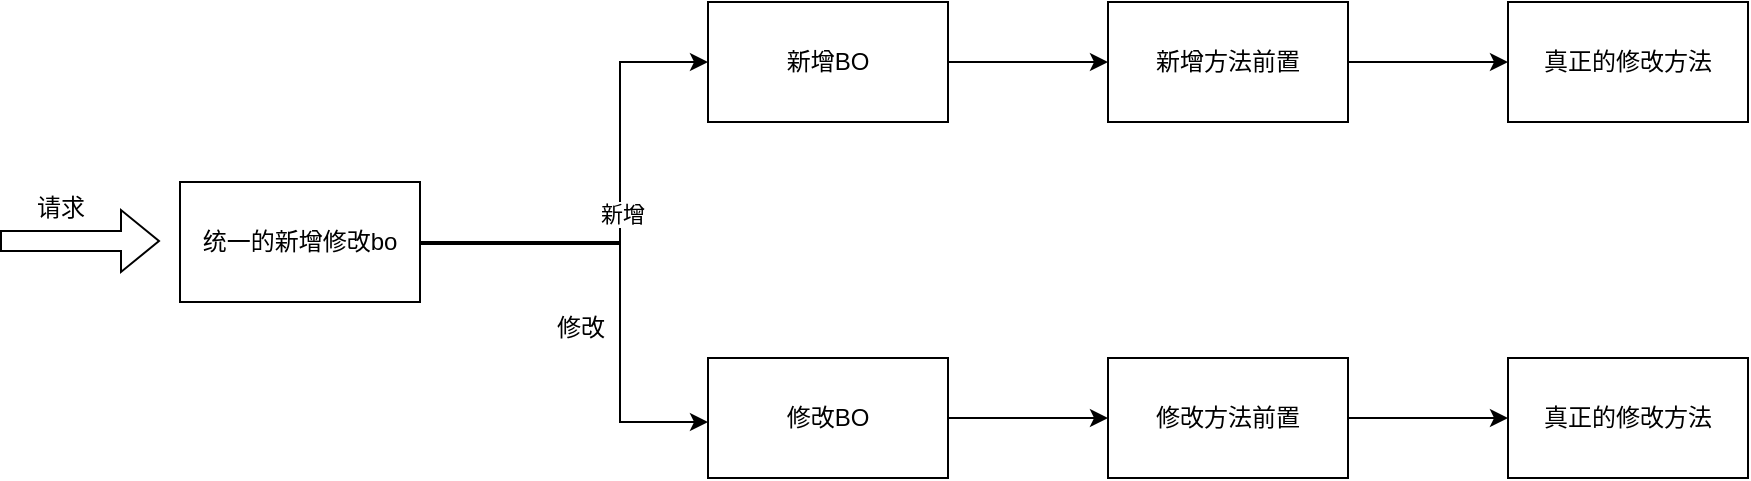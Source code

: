 <mxfile version="24.8.4">
  <diagram name="第 1 页" id="img6aUtkF5k5bley2Pda">
    <mxGraphModel dx="2074" dy="1098" grid="1" gridSize="10" guides="1" tooltips="1" connect="1" arrows="1" fold="1" page="1" pageScale="1" pageWidth="827" pageHeight="1169" math="0" shadow="0">
      <root>
        <mxCell id="0" />
        <mxCell id="1" parent="0" />
        <mxCell id="pIQmo3R34BFtmkFE47-W-1" value="统一的新增修改bo" style="rounded=0;whiteSpace=wrap;html=1;" vertex="1" parent="1">
          <mxGeometry x="150" y="350" width="120" height="60" as="geometry" />
        </mxCell>
        <mxCell id="pIQmo3R34BFtmkFE47-W-4" value="" style="shape=flexArrow;endArrow=classic;html=1;rounded=0;" edge="1" parent="1">
          <mxGeometry width="50" height="50" relative="1" as="geometry">
            <mxPoint x="60" y="379.5" as="sourcePoint" />
            <mxPoint x="140" y="379.5" as="targetPoint" />
          </mxGeometry>
        </mxCell>
        <mxCell id="pIQmo3R34BFtmkFE47-W-5" value="请求" style="text;html=1;align=center;verticalAlign=middle;resizable=0;points=[];autosize=1;strokeColor=none;fillColor=none;" vertex="1" parent="1">
          <mxGeometry x="65" y="348" width="50" height="30" as="geometry" />
        </mxCell>
        <mxCell id="pIQmo3R34BFtmkFE47-W-7" value="" style="endArrow=classic;html=1;rounded=0;edgeStyle=orthogonalEdgeStyle;" edge="1" parent="1" target="pIQmo3R34BFtmkFE47-W-10">
          <mxGeometry width="50" height="50" relative="1" as="geometry">
            <mxPoint x="270" y="380" as="sourcePoint" />
            <mxPoint x="380" y="380" as="targetPoint" />
            <Array as="points">
              <mxPoint x="270" y="381" />
              <mxPoint x="370" y="381" />
              <mxPoint x="370" y="290" />
            </Array>
          </mxGeometry>
        </mxCell>
        <mxCell id="pIQmo3R34BFtmkFE47-W-9" value="新增" style="edgeLabel;html=1;align=center;verticalAlign=middle;resizable=0;points=[];" vertex="1" connectable="0" parent="pIQmo3R34BFtmkFE47-W-7">
          <mxGeometry x="-0.018" y="-1" relative="1" as="geometry">
            <mxPoint as="offset" />
          </mxGeometry>
        </mxCell>
        <mxCell id="pIQmo3R34BFtmkFE47-W-16" value="" style="edgeStyle=orthogonalEdgeStyle;rounded=0;orthogonalLoop=1;jettySize=auto;html=1;" edge="1" parent="1" source="pIQmo3R34BFtmkFE47-W-10" target="pIQmo3R34BFtmkFE47-W-15">
          <mxGeometry relative="1" as="geometry" />
        </mxCell>
        <mxCell id="pIQmo3R34BFtmkFE47-W-10" value="新增BO" style="rounded=0;whiteSpace=wrap;html=1;" vertex="1" parent="1">
          <mxGeometry x="414" y="260" width="120" height="60" as="geometry" />
        </mxCell>
        <mxCell id="pIQmo3R34BFtmkFE47-W-18" value="" style="edgeStyle=orthogonalEdgeStyle;rounded=0;orthogonalLoop=1;jettySize=auto;html=1;" edge="1" parent="1" source="pIQmo3R34BFtmkFE47-W-11" target="pIQmo3R34BFtmkFE47-W-17">
          <mxGeometry relative="1" as="geometry" />
        </mxCell>
        <mxCell id="pIQmo3R34BFtmkFE47-W-11" value="修改BO" style="rounded=0;whiteSpace=wrap;html=1;" vertex="1" parent="1">
          <mxGeometry x="414" y="438" width="120" height="60" as="geometry" />
        </mxCell>
        <mxCell id="pIQmo3R34BFtmkFE47-W-12" value="" style="endArrow=classic;html=1;rounded=0;edgeStyle=orthogonalEdgeStyle;" edge="1" parent="1" source="pIQmo3R34BFtmkFE47-W-1" target="pIQmo3R34BFtmkFE47-W-11">
          <mxGeometry width="50" height="50" relative="1" as="geometry">
            <mxPoint x="270" y="390" as="sourcePoint" />
            <mxPoint x="320" y="340" as="targetPoint" />
            <Array as="points">
              <mxPoint x="370" y="380" />
              <mxPoint x="370" y="470" />
            </Array>
          </mxGeometry>
        </mxCell>
        <mxCell id="pIQmo3R34BFtmkFE47-W-13" value="修改" style="text;html=1;align=center;verticalAlign=middle;resizable=0;points=[];autosize=1;strokeColor=none;fillColor=none;" vertex="1" parent="1">
          <mxGeometry x="325" y="408" width="50" height="30" as="geometry" />
        </mxCell>
        <mxCell id="pIQmo3R34BFtmkFE47-W-20" value="" style="edgeStyle=orthogonalEdgeStyle;rounded=0;orthogonalLoop=1;jettySize=auto;html=1;" edge="1" parent="1" source="pIQmo3R34BFtmkFE47-W-15" target="pIQmo3R34BFtmkFE47-W-19">
          <mxGeometry relative="1" as="geometry" />
        </mxCell>
        <mxCell id="pIQmo3R34BFtmkFE47-W-15" value="新增方法前置" style="rounded=0;whiteSpace=wrap;html=1;" vertex="1" parent="1">
          <mxGeometry x="614" y="260" width="120" height="60" as="geometry" />
        </mxCell>
        <mxCell id="pIQmo3R34BFtmkFE47-W-22" value="" style="edgeStyle=orthogonalEdgeStyle;rounded=0;orthogonalLoop=1;jettySize=auto;html=1;" edge="1" parent="1" source="pIQmo3R34BFtmkFE47-W-17" target="pIQmo3R34BFtmkFE47-W-21">
          <mxGeometry relative="1" as="geometry" />
        </mxCell>
        <mxCell id="pIQmo3R34BFtmkFE47-W-17" value="修改方法前置" style="rounded=0;whiteSpace=wrap;html=1;" vertex="1" parent="1">
          <mxGeometry x="614" y="438" width="120" height="60" as="geometry" />
        </mxCell>
        <mxCell id="pIQmo3R34BFtmkFE47-W-19" value="真正的修改方法" style="rounded=0;whiteSpace=wrap;html=1;" vertex="1" parent="1">
          <mxGeometry x="814" y="260" width="120" height="60" as="geometry" />
        </mxCell>
        <mxCell id="pIQmo3R34BFtmkFE47-W-21" value="真正的修改方法" style="rounded=0;whiteSpace=wrap;html=1;" vertex="1" parent="1">
          <mxGeometry x="814" y="438" width="120" height="60" as="geometry" />
        </mxCell>
      </root>
    </mxGraphModel>
  </diagram>
</mxfile>
